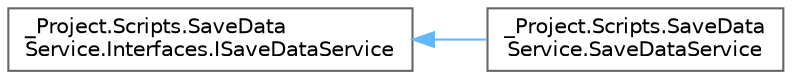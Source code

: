 digraph "Graphical Class Hierarchy"
{
 // LATEX_PDF_SIZE
  bgcolor="transparent";
  edge [fontname=Helvetica,fontsize=10,labelfontname=Helvetica,labelfontsize=10];
  node [fontname=Helvetica,fontsize=10,shape=box,height=0.2,width=0.4];
  rankdir="LR";
  Node0 [id="Node000000",label="_Project.Scripts.SaveData\lService.Interfaces.ISaveDataService",height=0.2,width=0.4,color="grey40", fillcolor="white", style="filled",URL="$interface___project_1_1_scripts_1_1_save_data_service_1_1_interfaces_1_1_i_save_data_service.html",tooltip="Интерфейс, отвечающий за работу с сохраненными данными"];
  Node0 -> Node1 [id="edge23_Node000000_Node000001",dir="back",color="steelblue1",style="solid",tooltip=" "];
  Node1 [id="Node000001",label="_Project.Scripts.SaveData\lService.SaveDataService",height=0.2,width=0.4,color="grey40", fillcolor="white", style="filled",URL="$class___project_1_1_scripts_1_1_save_data_service_1_1_save_data_service.html",tooltip="Класс, отвечающий за работу с сохраненными данными"];
}
